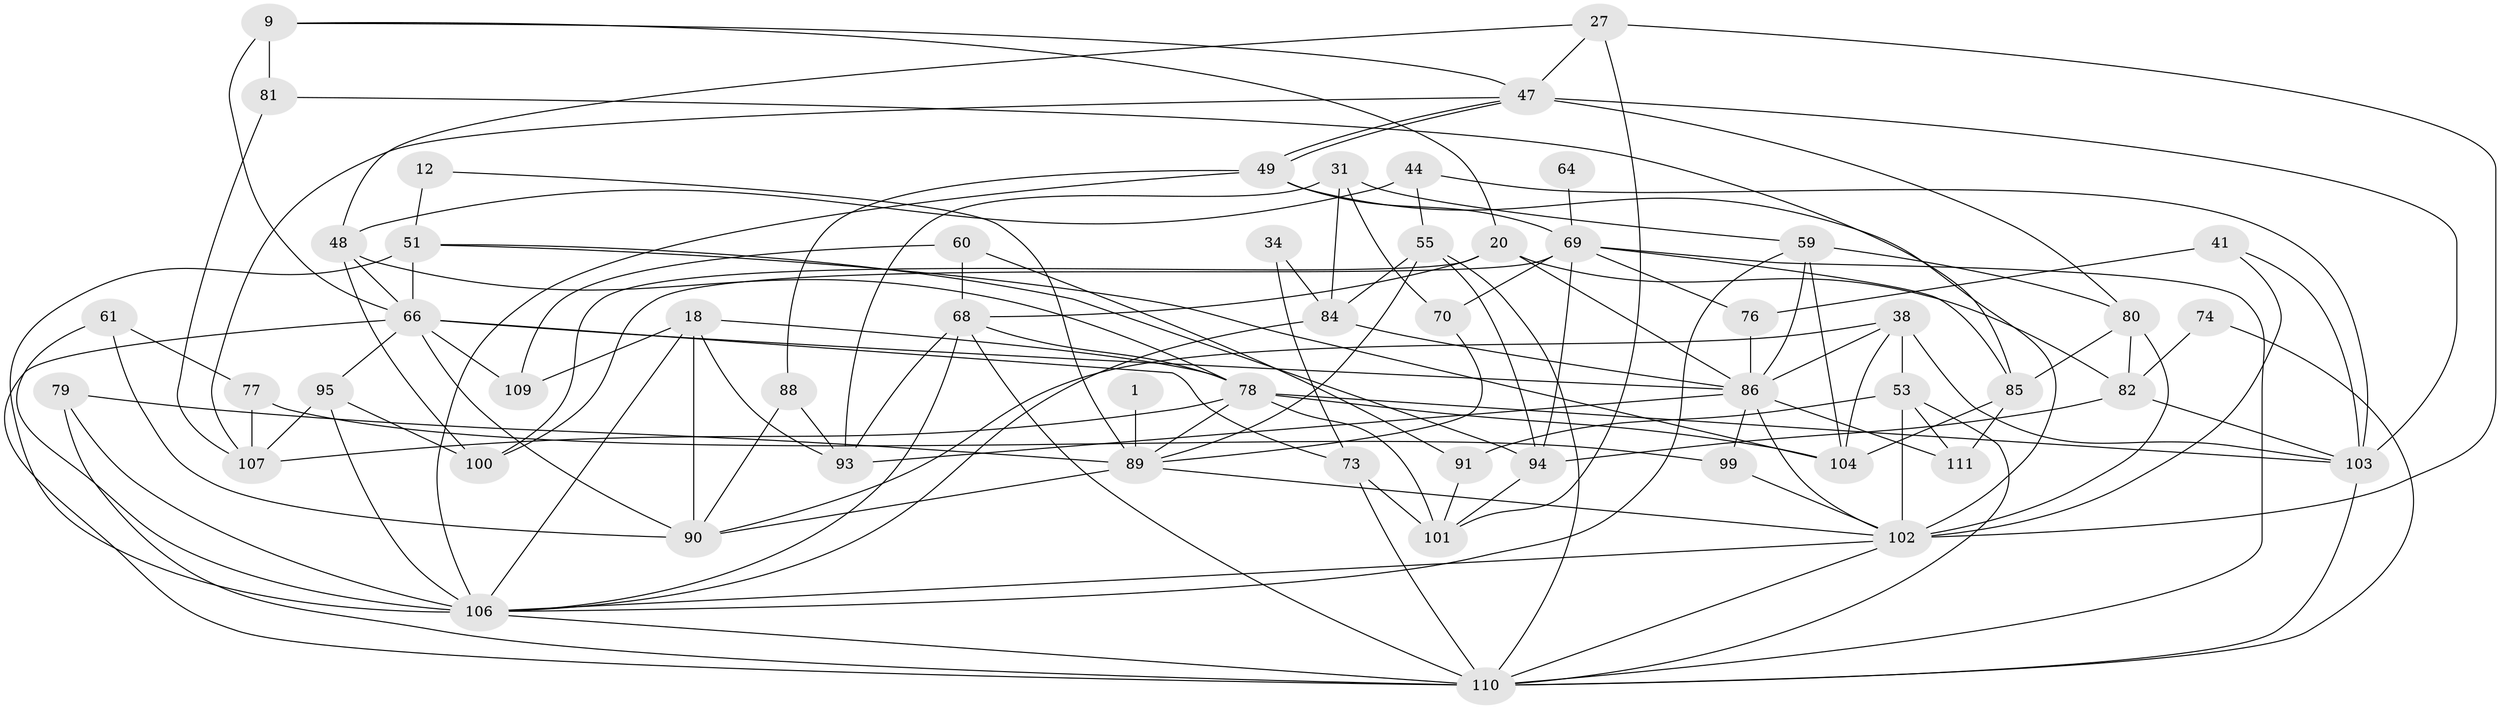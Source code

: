 // original degree distribution, {2: 0.09009009009009009, 3: 0.3063063063063063, 5: 0.1891891891891892, 4: 0.3063063063063063, 7: 0.04504504504504504, 6: 0.04504504504504504, 8: 0.018018018018018018}
// Generated by graph-tools (version 1.1) at 2025/50/03/09/25 04:50:43]
// undirected, 55 vertices, 133 edges
graph export_dot {
graph [start="1"]
  node [color=gray90,style=filled];
  1;
  9;
  12;
  18;
  20;
  27;
  31;
  34;
  38;
  41 [super="+37"];
  44;
  47 [super="+28"];
  48;
  49;
  51;
  53 [super="+30"];
  55;
  59 [super="+25"];
  60;
  61;
  64;
  66 [super="+32+52"];
  68 [super="+67"];
  69 [super="+33"];
  70 [super="+50"];
  73 [super="+8"];
  74;
  76;
  77;
  78 [super="+17+54"];
  79;
  80 [super="+75"];
  81 [super="+3"];
  82;
  84 [super="+6"];
  85 [super="+62"];
  86 [super="+15+83"];
  88;
  89 [super="+36"];
  90 [super="+63+65"];
  91;
  93 [super="+58"];
  94 [super="+11"];
  95;
  99 [super="+24"];
  100 [super="+2"];
  101 [super="+4+92"];
  102 [super="+16+97+71"];
  103 [super="+56"];
  104 [super="+40+87"];
  106 [super="+22+96+105"];
  107;
  109;
  110 [super="+39+108"];
  111 [super="+72"];
  1 -- 89 [weight=2];
  9 -- 20;
  9 -- 81 [weight=2];
  9 -- 47;
  9 -- 66;
  12 -- 51;
  12 -- 89;
  18 -- 90 [weight=2];
  18 -- 109;
  18 -- 106;
  18 -- 78 [weight=2];
  18 -- 93;
  20 -- 100;
  20 -- 68;
  20 -- 82;
  20 -- 86;
  27 -- 102;
  27 -- 47;
  27 -- 48;
  27 -- 101;
  31 -- 70;
  31 -- 59;
  31 -- 84 [weight=2];
  31 -- 93;
  34 -- 73;
  34 -- 84;
  38 -- 53 [weight=2];
  38 -- 104;
  38 -- 86;
  38 -- 90;
  38 -- 103;
  41 -- 76 [weight=2];
  41 -- 103;
  41 -- 102;
  44 -- 55;
  44 -- 48;
  44 -- 103;
  47 -- 49 [weight=2];
  47 -- 49;
  47 -- 103;
  47 -- 107;
  47 -- 80;
  48 -- 78;
  48 -- 100;
  48 -- 66;
  49 -- 69;
  49 -- 88;
  49 -- 106 [weight=2];
  49 -- 102;
  51 -- 66;
  51 -- 104;
  51 -- 106 [weight=3];
  51 -- 94;
  53 -- 91;
  53 -- 111 [weight=2];
  53 -- 102 [weight=2];
  53 -- 110;
  55 -- 94;
  55 -- 89;
  55 -- 84;
  55 -- 110;
  59 -- 106;
  59 -- 80;
  59 -- 86;
  59 -- 104;
  60 -- 109;
  60 -- 91;
  60 -- 68;
  61 -- 106;
  61 -- 77;
  61 -- 90;
  64 -- 69 [weight=2];
  66 -- 109;
  66 -- 95;
  66 -- 86;
  66 -- 90 [weight=2];
  66 -- 73;
  66 -- 110 [weight=2];
  68 -- 110 [weight=3];
  68 -- 106 [weight=2];
  68 -- 93;
  68 -- 78 [weight=2];
  69 -- 85;
  69 -- 100 [weight=2];
  69 -- 70 [weight=2];
  69 -- 76;
  69 -- 94;
  69 -- 110 [weight=2];
  70 -- 89;
  73 -- 101 [weight=2];
  73 -- 110;
  74 -- 82;
  74 -- 110;
  76 -- 86;
  77 -- 107;
  77 -- 99 [weight=2];
  78 -- 101;
  78 -- 89 [weight=2];
  78 -- 107;
  78 -- 104;
  78 -- 103;
  79 -- 89 [weight=2];
  79 -- 110;
  79 -- 106;
  80 -- 82;
  80 -- 85;
  80 -- 102 [weight=3];
  81 -- 107;
  81 -- 85;
  82 -- 94;
  82 -- 103;
  84 -- 106 [weight=2];
  84 -- 86;
  85 -- 104;
  85 -- 111;
  86 -- 93;
  86 -- 99;
  86 -- 111;
  86 -- 102 [weight=2];
  88 -- 90;
  88 -- 93;
  89 -- 90 [weight=2];
  89 -- 102;
  91 -- 101;
  94 -- 101;
  95 -- 107;
  95 -- 100;
  95 -- 106;
  99 -- 102;
  102 -- 110 [weight=2];
  102 -- 106;
  103 -- 110;
  106 -- 110;
}
